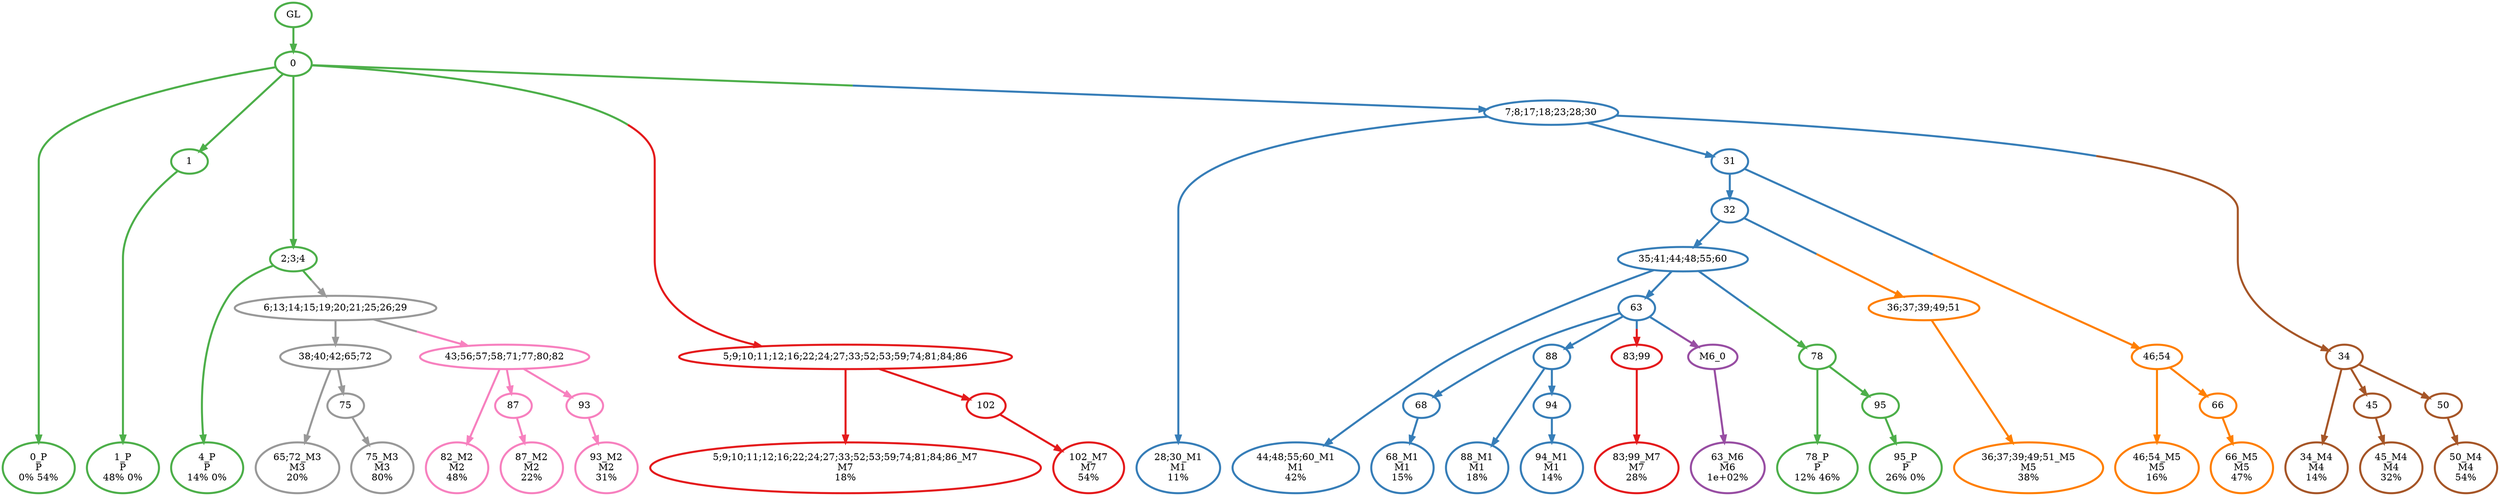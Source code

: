 digraph T {
	{
		rank=same
		52 [penwidth=3,colorscheme=set19,color=3,label="0_P\nP\n0% 54%"]
		50 [penwidth=3,colorscheme=set19,color=3,label="1_P\nP\n48% 0%"]
		48 [penwidth=3,colorscheme=set19,color=3,label="4_P\nP\n14% 0%"]
		44 [penwidth=3,colorscheme=set19,color=3,label="78_P\nP\n12% 46%"]
		42 [penwidth=3,colorscheme=set19,color=3,label="95_P\nP\n26% 0%"]
		41 [penwidth=3,colorscheme=set19,color=2,label="28;30_M1\nM1\n11%"]
		40 [penwidth=3,colorscheme=set19,color=2,label="44;48;55;60_M1\nM1\n42%"]
		37 [penwidth=3,colorscheme=set19,color=2,label="68_M1\nM1\n15%"]
		35 [penwidth=3,colorscheme=set19,color=2,label="88_M1\nM1\n18%"]
		33 [penwidth=3,colorscheme=set19,color=2,label="94_M1\nM1\n14%"]
		32 [penwidth=3,colorscheme=set19,color=8,label="82_M2\nM2\n48%"]
		30 [penwidth=3,colorscheme=set19,color=8,label="87_M2\nM2\n22%"]
		28 [penwidth=3,colorscheme=set19,color=8,label="93_M2\nM2\n31%"]
		26 [penwidth=3,colorscheme=set19,color=9,label="65;72_M3\nM3\n20%"]
		24 [penwidth=3,colorscheme=set19,color=9,label="75_M3\nM3\n80%"]
		23 [penwidth=3,colorscheme=set19,color=7,label="34_M4\nM4\n14%"]
		21 [penwidth=3,colorscheme=set19,color=7,label="45_M4\nM4\n32%"]
		19 [penwidth=3,colorscheme=set19,color=7,label="50_M4\nM4\n54%"]
		18 [penwidth=3,colorscheme=set19,color=5,label="36;37;39;49;51_M5\nM5\n38%"]
		17 [penwidth=3,colorscheme=set19,color=5,label="46;54_M5\nM5\n16%"]
		15 [penwidth=3,colorscheme=set19,color=5,label="66_M5\nM5\n47%"]
		14 [penwidth=3,colorscheme=set19,color=4,label="63_M6\nM6\n1e+02%"]
		13 [penwidth=3,colorscheme=set19,color=1,label="5;9;10;11;12;16;22;24;27;33;52;53;59;74;81;84;86_M7\nM7\n18%"]
		11 [penwidth=3,colorscheme=set19,color=1,label="102_M7\nM7\n54%"]
		10 [penwidth=3,colorscheme=set19,color=1,label="83;99_M7\nM7\n28%"]
	}
	54 [penwidth=3,colorscheme=set19,color=3,label="GL"]
	53 [penwidth=3,colorscheme=set19,color=3,label="0"]
	51 [penwidth=3,colorscheme=set19,color=3,label="1"]
	49 [penwidth=3,colorscheme=set19,color=3,label="2;3;4"]
	47 [penwidth=3,colorscheme=set19,color=2,label="31"]
	46 [penwidth=3,colorscheme=set19,color=2,label="32"]
	45 [penwidth=3,colorscheme=set19,color=2,label="35;41;44;48;55;60"]
	43 [penwidth=3,colorscheme=set19,color=3,label="95"]
	39 [penwidth=3,colorscheme=set19,color=2,label="63"]
	38 [penwidth=3,colorscheme=set19,color=2,label="68"]
	36 [penwidth=3,colorscheme=set19,color=2,label="88"]
	34 [penwidth=3,colorscheme=set19,color=2,label="94"]
	31 [penwidth=3,colorscheme=set19,color=8,label="87"]
	29 [penwidth=3,colorscheme=set19,color=8,label="93"]
	27 [penwidth=3,colorscheme=set19,color=9,label="38;40;42;65;72"]
	25 [penwidth=3,colorscheme=set19,color=9,label="75"]
	22 [penwidth=3,colorscheme=set19,color=7,label="45"]
	20 [penwidth=3,colorscheme=set19,color=7,label="50"]
	16 [penwidth=3,colorscheme=set19,color=5,label="66"]
	12 [penwidth=3,colorscheme=set19,color=1,label="102"]
	9 [penwidth=3,colorscheme=set19,color=8,label="43;56;57;58;71;77;80;82"]
	8 [penwidth=3,colorscheme=set19,color=1,label="83;99"]
	7 [penwidth=3,colorscheme=set19,color=3,label="78"]
	6 [penwidth=3,colorscheme=set19,color=4,label="M6_0"]
	5 [penwidth=3,colorscheme=set19,color=5,label="46;54"]
	4 [penwidth=3,colorscheme=set19,color=5,label="36;37;39;49;51"]
	3 [penwidth=3,colorscheme=set19,color=7,label="34"]
	2 [penwidth=3,colorscheme=set19,color=1,label="5;9;10;11;12;16;22;24;27;33;52;53;59;74;81;84;86"]
	1 [penwidth=3,colorscheme=set19,color=9,label="6;13;14;15;19;20;21;25;26;29"]
	0 [penwidth=3,colorscheme=set19,color=2,label="7;8;17;18;23;28;30"]
	54 -> 53 [penwidth=3,colorscheme=set19,color=3]
	53 -> 52 [penwidth=3,colorscheme=set19,color=3]
	53 -> 51 [penwidth=3,colorscheme=set19,color=3]
	53 -> 49 [penwidth=3,colorscheme=set19,color=3]
	53 -> 2 [penwidth=3,colorscheme=set19,color="3;0.5:1"]
	53 -> 0 [penwidth=3,colorscheme=set19,color="3;0.5:2"]
	51 -> 50 [penwidth=3,colorscheme=set19,color=3]
	49 -> 48 [penwidth=3,colorscheme=set19,color=3]
	49 -> 1 [penwidth=3,colorscheme=set19,color="3;0.5:9"]
	47 -> 46 [penwidth=3,colorscheme=set19,color=2]
	47 -> 5 [penwidth=3,colorscheme=set19,color="2;0.5:5"]
	46 -> 45 [penwidth=3,colorscheme=set19,color=2]
	46 -> 4 [penwidth=3,colorscheme=set19,color="2;0.5:5"]
	45 -> 40 [penwidth=3,colorscheme=set19,color=2]
	45 -> 39 [penwidth=3,colorscheme=set19,color=2]
	45 -> 7 [penwidth=3,colorscheme=set19,color="2;0.5:3"]
	43 -> 42 [penwidth=3,colorscheme=set19,color=3]
	39 -> 38 [penwidth=3,colorscheme=set19,color=2]
	39 -> 36 [penwidth=3,colorscheme=set19,color=2]
	39 -> 6 [penwidth=3,colorscheme=set19,color="2;0.5:4"]
	39 -> 8 [penwidth=3,colorscheme=set19,color="2;0.5:1"]
	38 -> 37 [penwidth=3,colorscheme=set19,color=2]
	36 -> 35 [penwidth=3,colorscheme=set19,color=2]
	36 -> 34 [penwidth=3,colorscheme=set19,color=2]
	34 -> 33 [penwidth=3,colorscheme=set19,color=2]
	31 -> 30 [penwidth=3,colorscheme=set19,color=8]
	29 -> 28 [penwidth=3,colorscheme=set19,color=8]
	27 -> 26 [penwidth=3,colorscheme=set19,color=9]
	27 -> 25 [penwidth=3,colorscheme=set19,color=9]
	25 -> 24 [penwidth=3,colorscheme=set19,color=9]
	22 -> 21 [penwidth=3,colorscheme=set19,color=7]
	20 -> 19 [penwidth=3,colorscheme=set19,color=7]
	16 -> 15 [penwidth=3,colorscheme=set19,color=5]
	12 -> 11 [penwidth=3,colorscheme=set19,color=1]
	9 -> 32 [penwidth=3,colorscheme=set19,color=8]
	9 -> 31 [penwidth=3,colorscheme=set19,color=8]
	9 -> 29 [penwidth=3,colorscheme=set19,color=8]
	8 -> 10 [penwidth=3,colorscheme=set19,color=1]
	7 -> 44 [penwidth=3,colorscheme=set19,color=3]
	7 -> 43 [penwidth=3,colorscheme=set19,color=3]
	6 -> 14 [penwidth=3,colorscheme=set19,color=4]
	5 -> 17 [penwidth=3,colorscheme=set19,color=5]
	5 -> 16 [penwidth=3,colorscheme=set19,color=5]
	4 -> 18 [penwidth=3,colorscheme=set19,color=5]
	3 -> 23 [penwidth=3,colorscheme=set19,color=7]
	3 -> 22 [penwidth=3,colorscheme=set19,color=7]
	3 -> 20 [penwidth=3,colorscheme=set19,color=7]
	2 -> 13 [penwidth=3,colorscheme=set19,color=1]
	2 -> 12 [penwidth=3,colorscheme=set19,color=1]
	1 -> 27 [penwidth=3,colorscheme=set19,color=9]
	1 -> 9 [penwidth=3,colorscheme=set19,color="9;0.5:8"]
	0 -> 47 [penwidth=3,colorscheme=set19,color=2]
	0 -> 41 [penwidth=3,colorscheme=set19,color=2]
	0 -> 3 [penwidth=3,colorscheme=set19,color="2;0.5:7"]
}
